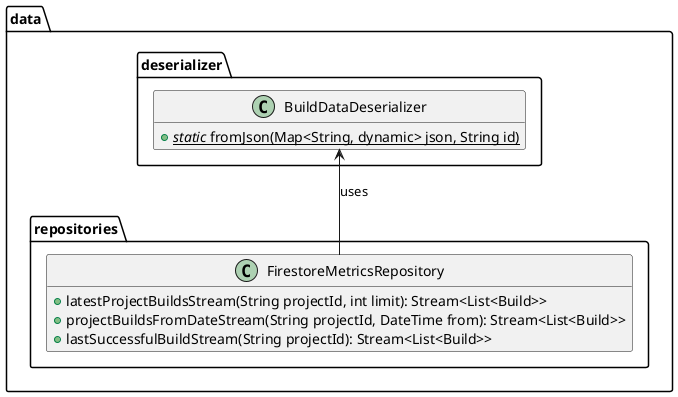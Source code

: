 @startuml data_layer_class_diagram
'https://plantuml.com/class-diagram

hide empty members

package data {
    package deserializer {
        class BuildDataDeserializer {
            + {static} //static// fromJson(Map<String, dynamic> json, String id)
        }
    }

    package repositories {
        class FirestoreMetricsRepository {
            + latestProjectBuildsStream(String projectId, int limit): Stream<List<Build>>
            + projectBuildsFromDateStream(String projectId, DateTime from): Stream<List<Build>>
            + lastSuccessfulBuildStream(String projectId): Stream<List<Build>>
        }
    }
}

FirestoreMetricsRepository -up-> BuildDataDeserializer: uses

@enduml
